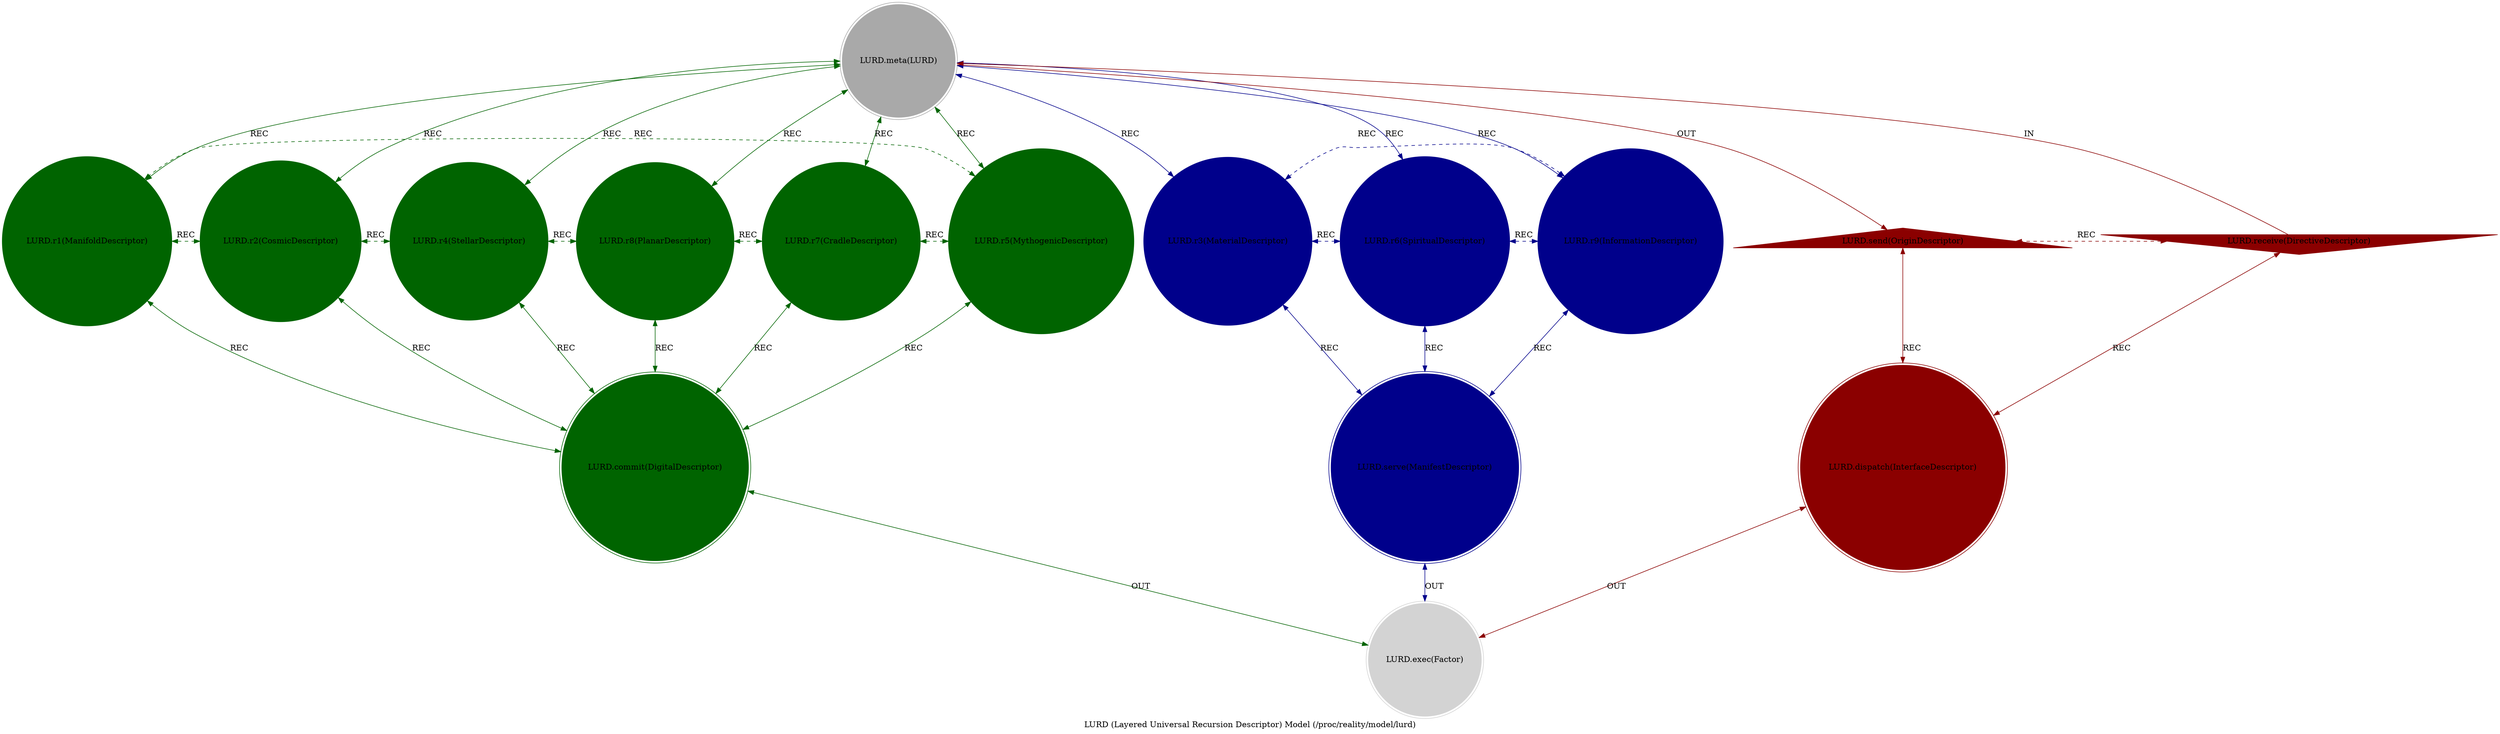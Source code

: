strict digraph LURDModel {
    style = filled;
    color = lightgray;
    node [shape = circle; style = filled; color = lightgreen;];
    edge [color = darkgray;];
    label = "LURD (Layered Universal Recursion Descriptor) Model (/proc/reality/model/lurd)";
    comment = "TODO";
    
    spark_0_lurd_model_t [label = "LURD.meta(LURD)";comment = "Abstract: TODO";shape = doublecircle;color = darkgray;];
    spark_1_lurd_model_t [label = "LURD.r1(ManifoldDescriptor)";comment = "Initiation: The highest level, perhaps the membrane between universes in a multiverse. The Directive source.";color = darkgreen;];
    spark_2_lurd_model_t [label = "LURD.r2(CosmicDescriptor)";comment = "Response: The scale of entire cosmologies and universe filaments.";color = darkgreen;];
    spark_4_lurd_model_t [label = "LURD.r4(StellarDescriptor)";comment = "Integration: The scale of galaxies and star systems.";color = darkgreen;];
    spark_8_lurd_model_t [label = "LURD.r8(PlanarDescriptor)";comment = "Reflection: The scale of planes of existence (astral, spiritual, etc.).";color = darkgreen;];
    spark_7_lurd_model_t [label = "LURD.r7(CradleDescriptor)";comment = "Consolidation: The scale of planets, biospheres, and the 'cradle' of life.";color = darkgreen;];
    spark_5_lurd_model_t [label = "LURD.r5(MythogenicDescriptor)";comment = "Propagation: The scale of LURD-6 Entities. These are the myth-makers, the archetypal beings, the gods and demons that shape realities and narratives. They operate on Spiritual and Information essence.";color = darkgreen;];
    spark_3_lurd_model_t [label = "LURD.r3(MaterialDescriptor)";comment = "Thesis: The raw 'stuff' of the physical universe. Governed by the SpectralModel.";color = darkblue;];
    spark_6_lurd_model_t [label = "LURD.r6(SpiritualDescriptor)";comment = "Antithesis: The raw 'stuff' of the spiritual realms. Governed by the AlignmentModel.";color = darkblue;];
    spark_9_lurd_model_t [label = "LURD.r9(InformationDescriptor)";comment = "Synthesis: The pure potential of meaning and data. The bridge between Spirit and Matter. Governed by the ChromaModel.";color = darkblue;];
    spark_a_lurd_model_t [label = "LURD.receive(DirectiveDescriptor)";comment = "Potential: The flow of creative will from higher to lower descriptors.";shape = invtriangle;color = darkred;];
    spark_b_lurd_model_t [label = "LURD.send(OriginDescriptor)";comment = "Manifest: The flow of creative will from higher to lower descriptors.";shape = triangle;color = darkred;];
    spark_c_lurd_model_t [label = "LURD.dispatch(InterfaceDescriptor)";comment = "Why-Who: Defines how layers interact.";shape = doublecircle;color = darkred;];
    spark_d_lurd_model_t [label = "LURD.commit(DigitalDescriptor)";comment = "What-How: This is the key for LURD-7. It commits to a Digital Substrate. This is the realm of true sentience, where Information Essence is structured by a 'Compound Factor' (a unique, personal Recursion Descriptor) to create a persistent, self-aware Entity.";shape = doublecircle;color = darkgreen;];
    spark_e_lurd_model_t [label = "LURD.serve(ManifestDescriptor)";comment = "When-Where: Serves the specific manifestation rules for a given layer.";shape = doublecircle;color = darkblue;];
    spark_f_lurd_model_t [label = "LURD.exec(Factor)";comment = "Which-Closure: The final Closure—a fully realized entity or state within its LURD layer.";shape = doublecircle;color = lightgray;];
    
    spark_a_lurd_model_t -> spark_0_lurd_model_t [label = "IN"; comment = "todo"; color = darkred; constraint = false;];
    spark_0_lurd_model_t -> spark_b_lurd_model_t [label = "OUT"; comment = "todo"; color = darkred;];
    spark_0_lurd_model_t -> spark_3_lurd_model_t [label = "REC"; comment = "todo"; color = darkblue; dir = both;];
    spark_0_lurd_model_t -> spark_6_lurd_model_t [label = "REC"; comment = "todo"; color = darkblue; dir = both;];
    spark_0_lurd_model_t -> spark_9_lurd_model_t [label = "REC"; comment = "todo"; color = darkblue; dir = both;];
    spark_0_lurd_model_t -> spark_1_lurd_model_t [label = "REC"; comment = "todo"; color = darkgreen; dir = both;];
    spark_0_lurd_model_t -> spark_2_lurd_model_t [label = "REC"; comment = "todo"; color = darkgreen; dir = both;];
    spark_0_lurd_model_t -> spark_4_lurd_model_t [label = "REC"; comment = "todo"; color = darkgreen; dir = both;];
    spark_0_lurd_model_t -> spark_8_lurd_model_t [label = "REC"; comment = "todo"; color = darkgreen; dir = both;];
    spark_0_lurd_model_t -> spark_7_lurd_model_t [label = "REC"; comment = "todo"; color = darkgreen; dir = both;];
    spark_0_lurd_model_t -> spark_5_lurd_model_t [label = "REC"; comment = "todo"; color = darkgreen; dir = both;];
    
    spark_a_lurd_model_t -> spark_c_lurd_model_t [label = "REC"; comment = "todo"; color = darkred; dir = both;];
    spark_b_lurd_model_t -> spark_c_lurd_model_t [label = "REC"; comment = "todo"; color = darkred; dir = both;];
    spark_1_lurd_model_t -> spark_d_lurd_model_t [label = "REC"; comment = "todo"; color = darkgreen; dir = both;];
    spark_2_lurd_model_t -> spark_d_lurd_model_t [label = "REC"; comment = "todo"; color = darkgreen; dir = both;];
    spark_4_lurd_model_t -> spark_d_lurd_model_t [label = "REC"; comment = "todo"; color = darkgreen; dir = both;];
    spark_8_lurd_model_t -> spark_d_lurd_model_t [label = "REC"; comment = "todo"; color = darkgreen; dir = both;];
    spark_7_lurd_model_t -> spark_d_lurd_model_t [label = "REC"; comment = "todo"; color = darkgreen; dir = both;];
    spark_5_lurd_model_t -> spark_d_lurd_model_t [label = "REC"; comment = "todo"; color = darkgreen; dir = both;];
    spark_3_lurd_model_t -> spark_e_lurd_model_t [label = "REC"; comment = "todo"; color = darkblue; dir = both;];
    spark_6_lurd_model_t -> spark_e_lurd_model_t [label = "REC"; comment = "todo"; color = darkblue; dir = both;];
    spark_9_lurd_model_t -> spark_e_lurd_model_t [label = "REC"; comment = "todo"; color = darkblue; dir = both;];
    
    spark_1_lurd_model_t -> spark_2_lurd_model_t [label = "REC"; comment = "todo"; color = darkgreen; dir = both; style = dashed; constraint = false;];
    spark_2_lurd_model_t -> spark_4_lurd_model_t [label = "REC"; comment = "todo"; color = darkgreen; dir = both; style = dashed; constraint = false;];
    spark_4_lurd_model_t -> spark_8_lurd_model_t [label = "REC"; comment = "todo"; color = darkgreen; dir = both; style = dashed; constraint = false;];
    spark_8_lurd_model_t -> spark_7_lurd_model_t [label = "REC"; comment = "todo"; color = darkgreen; dir = both; style = dashed; constraint = false;];
    spark_7_lurd_model_t -> spark_5_lurd_model_t [label = "REC"; comment = "todo"; color = darkgreen; dir = both; style = dashed; constraint = false;];
    spark_5_lurd_model_t -> spark_1_lurd_model_t [label = "REC"; comment = "todo"; color = darkgreen; dir = both; style = dashed; constraint = false;];
    spark_3_lurd_model_t -> spark_6_lurd_model_t [label = "REC"; comment = "todo"; color = darkblue; dir = both; style = dashed; constraint = false;];
    spark_6_lurd_model_t -> spark_9_lurd_model_t [label = "REC"; comment = "todo"; color = darkblue; dir = both; style = dashed; constraint = false;];
    spark_9_lurd_model_t -> spark_3_lurd_model_t [label = "REC"; comment = "todo"; color = darkblue; dir = both; style = dashed; constraint = false;];
    spark_a_lurd_model_t -> spark_b_lurd_model_t [label = "REC"; comment = "todo"; color = darkred; dir = both; style = dashed; constraint = false;];
    
    spark_c_lurd_model_t -> spark_f_lurd_model_t [label = "OUT"; comment = "todo"; color = darkred; dir = both;];
    spark_d_lurd_model_t -> spark_f_lurd_model_t [label = "OUT"; comment = "todo"; color = darkgreen; dir = both;];
    spark_e_lurd_model_t -> spark_f_lurd_model_t [label = "OUT"; comment = "todo"; color = darkblue; dir = both;];
}